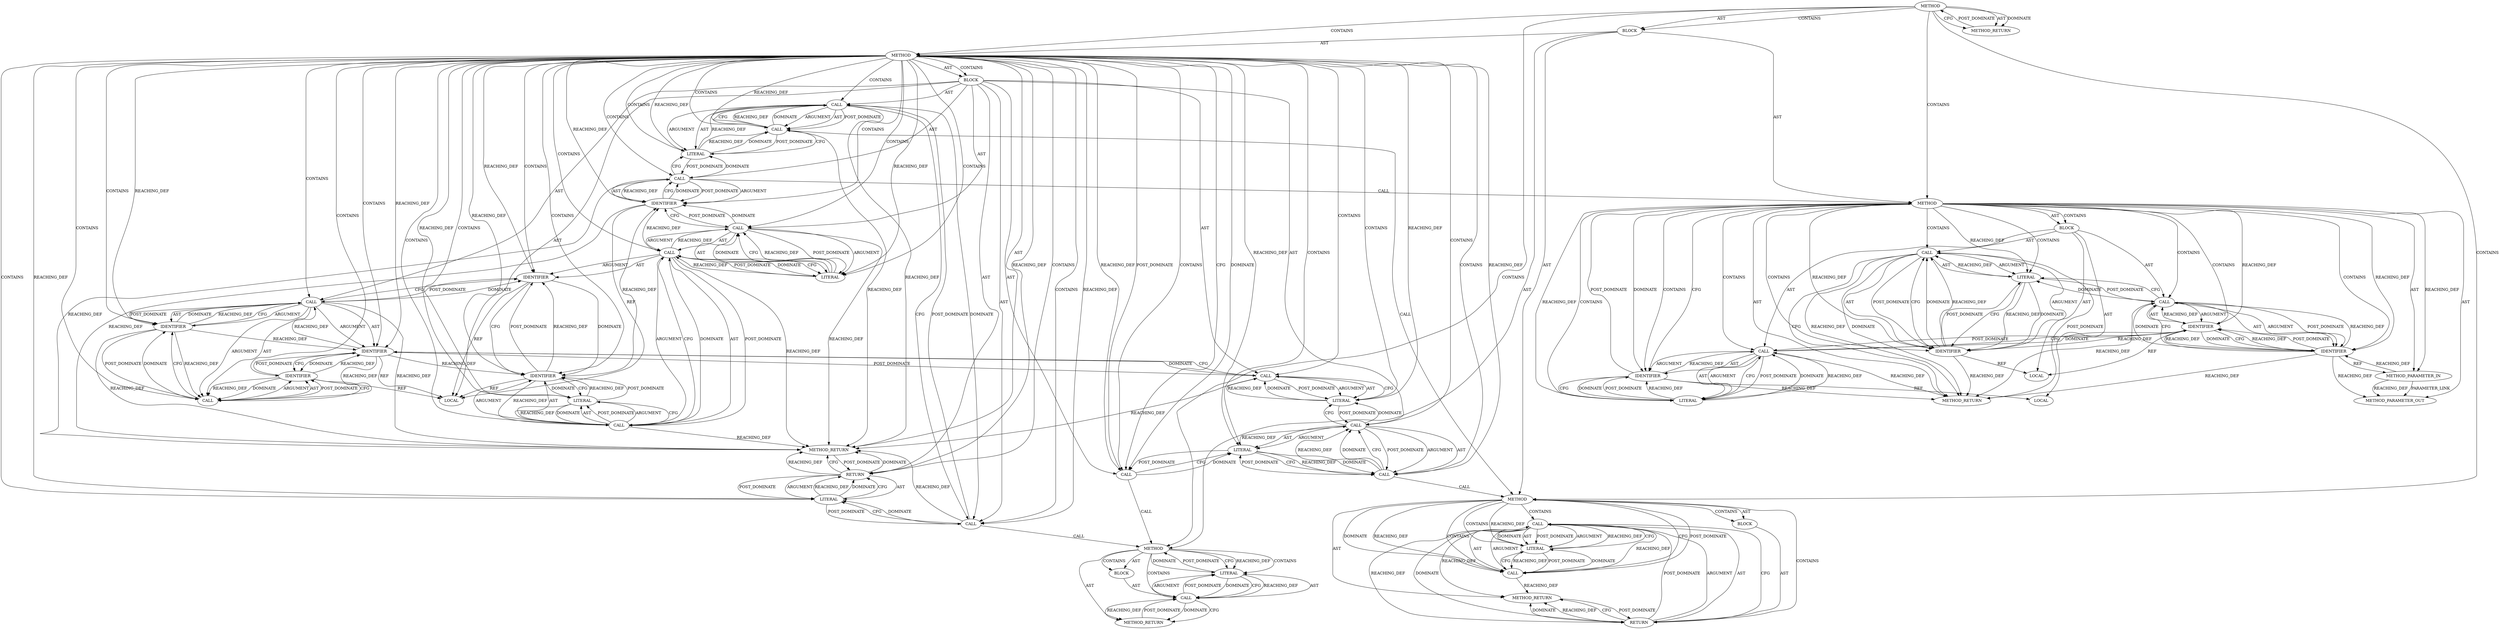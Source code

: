digraph {
  20 [label=METHOD COLUMN_NUMBER=1 LINE_NUMBER=8 COLUMN_NUMBER_END=1 IS_EXTERNAL=false SIGNATURE="void printMessage ()" NAME="printMessage" AST_PARENT_TYPE="TYPE_DECL" AST_PARENT_FULL_NAME="my-BUFFER_OVERFLOW-multi_function.c:<global>" ORDER=2 CODE="void printMessage() {
    printf(\"This is a message from a harmless function.\\n\");
}" FULL_NAME="printMessage" LINE_NUMBER_END=10 FILENAME="my-BUFFER_OVERFLOW-multi_function.c"]
  44 [label=LOCAL ORDER=1 CODE="char[100] userInput" COLUMN_NUMBER=10 LINE_NUMBER=21 TYPE_FULL_NAME="char[100]" NAME="userInput"]
  15 [label=CALL ORDER=1 ARGUMENT_INDEX=-1 CODE="rand() % 100" COLUMN_NUMBER=12 METHOD_FULL_NAME="<operator>.modulo" LINE_NUMBER=5 TYPE_FULL_NAME="<empty>" DISPATCH_TYPE="STATIC_DISPATCH" SIGNATURE="" NAME="<operator>.modulo"]
  65 [label=CALL ORDER=8 ARGUMENT_INDEX=-1 CODE="printf(\"Random number: %d\\n\", generateRandomNumber())" COLUMN_NUMBER=9 METHOD_FULL_NAME="printf" LINE_NUMBER=33 TYPE_FULL_NAME="<empty>" DISPATCH_TYPE="STATIC_DISPATCH" SIGNATURE="" NAME="printf"]
  18 [label=METHOD_RETURN ORDER=2 CODE="RET" COLUMN_NUMBER=1 LINE_NUMBER=4 TYPE_FULL_NAME="int" EVALUATION_STRATEGY="BY_VALUE"]
  23 [label=LITERAL ORDER=1 ARGUMENT_INDEX=1 CODE="\"This is a message from a harmless function.\\n\"" COLUMN_NUMBER=12 LINE_NUMBER=9 TYPE_FULL_NAME="char"]
  49 [label=CALL ORDER=4 ARGUMENT_INDEX=-1 CODE="printf(\"Enter some text: \")" COLUMN_NUMBER=9 METHOD_FULL_NAME="printf" LINE_NUMBER=26 TYPE_FULL_NAME="<empty>" DISPATCH_TYPE="STATIC_DISPATCH" SIGNATURE="" NAME="printf"]
  139 [label=METHOD_PARAMETER_OUT ORDER=1 CODE="char *input" IS_VARIADIC=false COLUMN_NUMBER=25 LINE_NUMBER=12 TYPE_FULL_NAME="char*" EVALUATION_STRATEGY="BY_VALUE" INDEX=1 NAME="input"]
  60 [label=IDENTIFIER ORDER=1 ARGUMENT_INDEX=1 CODE="userInput" COLUMN_NUMBER=27 LINE_NUMBER=29 TYPE_FULL_NAME="char[100]" NAME="userInput"]
  46 [label=CALL ORDER=3 ARGUMENT_INDEX=-1 CODE="printf(\"Random number: %d\\n\", generateRandomNumber())" COLUMN_NUMBER=5 METHOD_FULL_NAME="printf" LINE_NUMBER=24 TYPE_FULL_NAME="<empty>" DISPATCH_TYPE="STATIC_DISPATCH" SIGNATURE="" NAME="printf"]
  37 [label=CALL ORDER=5 ARGUMENT_INDEX=-1 CODE="printf(\"Buffer content: %s\\n\", buffer)" COLUMN_NUMBER=5 METHOD_FULL_NAME="printf" LINE_NUMBER=17 TYPE_FULL_NAME="<empty>" DISPATCH_TYPE="STATIC_DISPATCH" SIGNATURE="" NAME="printf"]
  67 [label=CALL ORDER=2 ARGUMENT_INDEX=2 CODE="generateRandomNumber()" COLUMN_NUMBER=39 METHOD_FULL_NAME="generateRandomNumber" LINE_NUMBER=33 TYPE_FULL_NAME="<empty>" DISPATCH_TYPE="STATIC_DISPATCH" SIGNATURE="" NAME="generateRandomNumber"]
  22 [label=CALL ORDER=1 ARGUMENT_INDEX=-1 CODE="printf(\"This is a message from a harmless function.\\n\")" COLUMN_NUMBER=5 METHOD_FULL_NAME="printf" LINE_NUMBER=9 TYPE_FULL_NAME="<empty>" DISPATCH_TYPE="STATIC_DISPATCH" SIGNATURE="" NAME="printf"]
  35 [label=IDENTIFIER ORDER=1 ARGUMENT_INDEX=1 CODE="buffer" COLUMN_NUMBER=16 LINE_NUMBER=15 TYPE_FULL_NAME="char[50]" NAME="buffer"]
  10 [label=METHOD COLUMN_NUMBER=1 LINE_NUMBER=1 COLUMN_NUMBER_END=1 IS_EXTERNAL=false SIGNATURE="" NAME="<global>" AST_PARENT_TYPE="TYPE_DECL" AST_PARENT_FULL_NAME="my-BUFFER_OVERFLOW-multi_function.c:<global>" ORDER=1 CODE="<global>" FULL_NAME="my-BUFFER_OVERFLOW-multi_function.c:<global>" LINE_NUMBER_END=37 FILENAME="my-BUFFER_OVERFLOW-multi_function.c"]
  17 [label=LITERAL ORDER=2 ARGUMENT_INDEX=2 CODE="100" COLUMN_NUMBER=21 LINE_NUMBER=5 TYPE_FULL_NAME="int"]
  56 [label=CALL ORDER=6 ARGUMENT_INDEX=-1 CODE="userInput[strcspn(userInput, \"\\n\")] = 0" COLUMN_NUMBER=9 METHOD_FULL_NAME="<operator>.assignment" LINE_NUMBER=29 TYPE_FULL_NAME="<empty>" DISPATCH_TYPE="STATIC_DISPATCH" SIGNATURE="" NAME="<operator>.assignment"]
  70 [label=LITERAL ORDER=1 ARGUMENT_INDEX=-1 CODE="0" COLUMN_NUMBER=12 LINE_NUMBER=36 TYPE_FULL_NAME="int"]
  33 [label=LITERAL ORDER=2 ARGUMENT_INDEX=2 CODE="1" COLUMN_NUMBER=11 LINE_NUMBER=14 TYPE_FULL_NAME="int"]
  38 [label=LITERAL ORDER=1 ARGUMENT_INDEX=1 CODE="\"Buffer content: %s\\n\"" COLUMN_NUMBER=12 LINE_NUMBER=17 TYPE_FULL_NAME="char"]
  47 [label=LITERAL ORDER=1 ARGUMENT_INDEX=1 CODE="\"Random number: %d\\n\"" COLUMN_NUMBER=12 LINE_NUMBER=24 TYPE_FULL_NAME="char"]
  45 [label=CALL ORDER=2 ARGUMENT_INDEX=-1 CODE="printMessage()" COLUMN_NUMBER=9 METHOD_FULL_NAME="printMessage" LINE_NUMBER=23 TYPE_FULL_NAME="<empty>" DISPATCH_TYPE="STATIC_DISPATCH" SIGNATURE="" NAME="printMessage"]
  16 [label=CALL ORDER=1 ARGUMENT_INDEX=1 CODE="rand()" COLUMN_NUMBER=12 METHOD_FULL_NAME="rand" LINE_NUMBER=5 TYPE_FULL_NAME="<empty>" DISPATCH_TYPE="STATIC_DISPATCH" SIGNATURE="" NAME="rand"]
  11 [label=BLOCK ORDER=1 ARGUMENT_INDEX=-1 CODE="<empty>" COLUMN_NUMBER=1 LINE_NUMBER=1 TYPE_FULL_NAME="ANY"]
  68 [label=CALL ORDER=9 ARGUMENT_INDEX=-1 CODE="printMessage()" COLUMN_NUMBER=5 METHOD_FULL_NAME="printMessage" LINE_NUMBER=34 TYPE_FULL_NAME="<empty>" DISPATCH_TYPE="STATIC_DISPATCH" SIGNATURE="" NAME="printMessage"]
  54 [label=IDENTIFIER ORDER=1 ARGUMENT_INDEX=1 CODE="userInput" COLUMN_NUMBER=29 LINE_NUMBER=27 TYPE_FULL_NAME="char[100]" NAME="userInput"]
  39 [label=IDENTIFIER ORDER=2 ARGUMENT_INDEX=2 CODE="buffer" COLUMN_NUMBER=36 LINE_NUMBER=17 TYPE_FULL_NAME="char[50]" NAME="buffer"]
  27 [label=METHOD_PARAMETER_IN ORDER=1 CODE="char *input" IS_VARIADIC=false COLUMN_NUMBER=25 LINE_NUMBER=12 TYPE_FULL_NAME="char*" EVALUATION_STRATEGY="BY_VALUE" INDEX=1 NAME="input"]
  40 [label=METHOD_RETURN ORDER=3 CODE="RET" COLUMN_NUMBER=1 LINE_NUMBER=12 TYPE_FULL_NAME="void" EVALUATION_STRATEGY="BY_VALUE"]
  57 [label=CALL ORDER=1 ARGUMENT_INDEX=1 CODE="userInput[strcspn(userInput, \"\\n\")]" COLUMN_NUMBER=9 METHOD_FULL_NAME="<operator>.indirectIndexAccess" LINE_NUMBER=29 TYPE_FULL_NAME="<empty>" DISPATCH_TYPE="STATIC_DISPATCH" SIGNATURE="" NAME="<operator>.indirectIndexAccess"]
  71 [label=METHOD_RETURN ORDER=2 CODE="RET" COLUMN_NUMBER=1 LINE_NUMBER=20 TYPE_FULL_NAME="int" EVALUATION_STRATEGY="BY_VALUE"]
  58 [label=IDENTIFIER ORDER=1 ARGUMENT_INDEX=1 CODE="userInput" COLUMN_NUMBER=9 LINE_NUMBER=29 TYPE_FULL_NAME="char[100]" NAME="userInput"]
  36 [label=IDENTIFIER ORDER=2 ARGUMENT_INDEX=2 CODE="input" COLUMN_NUMBER=24 LINE_NUMBER=15 TYPE_FULL_NAME="char*" NAME="input"]
  24 [label=METHOD_RETURN ORDER=2 CODE="RET" COLUMN_NUMBER=1 LINE_NUMBER=8 TYPE_FULL_NAME="void" EVALUATION_STRATEGY="BY_VALUE"]
  26 [label=METHOD COLUMN_NUMBER=1 LINE_NUMBER=12 COLUMN_NUMBER_END=1 IS_EXTERNAL=false SIGNATURE="void vulnerableFunction (char*)" NAME="vulnerableFunction" AST_PARENT_TYPE="TYPE_DECL" AST_PARENT_FULL_NAME="my-BUFFER_OVERFLOW-multi_function.c:<global>" ORDER=3 CODE="void vulnerableFunction(char *input) {
    char buffer[50];
    int a=1;
        strcpy(buffer, input);

    printf(\"Buffer content: %s\\n\", buffer);
}" FULL_NAME="vulnerableFunction" LINE_NUMBER_END=18 FILENAME="my-BUFFER_OVERFLOW-multi_function.c"]
  32 [label=IDENTIFIER ORDER=1 ARGUMENT_INDEX=1 CODE="a" COLUMN_NUMBER=9 LINE_NUMBER=14 TYPE_FULL_NAME="int" NAME="a"]
  34 [label=CALL ORDER=4 ARGUMENT_INDEX=-1 CODE="strcpy(buffer, input)" COLUMN_NUMBER=9 METHOD_FULL_NAME="strcpy" LINE_NUMBER=15 TYPE_FULL_NAME="<empty>" DISPATCH_TYPE="STATIC_DISPATCH" SIGNATURE="" NAME="strcpy"]
  13 [label=BLOCK ORDER=1 ARGUMENT_INDEX=-1 CODE="{
    return rand() % 100;
}" COLUMN_NUMBER=28 LINE_NUMBER=4 TYPE_FULL_NAME="void"]
  28 [label=BLOCK ORDER=2 ARGUMENT_INDEX=-1 CODE="{
    char buffer[50];
    int a=1;
        strcpy(buffer, input);

    printf(\"Buffer content: %s\\n\", buffer);
}" COLUMN_NUMBER=38 LINE_NUMBER=12 TYPE_FULL_NAME="void"]
  31 [label=CALL ORDER=3 ARGUMENT_INDEX=-1 CODE="a=1" COLUMN_NUMBER=9 METHOD_FULL_NAME="<operator>.assignment" LINE_NUMBER=14 TYPE_FULL_NAME="<empty>" DISPATCH_TYPE="STATIC_DISPATCH" SIGNATURE="" NAME="<operator>.assignment"]
  59 [label=CALL ORDER=2 ARGUMENT_INDEX=2 CODE="strcspn(userInput, \"\\n\")" COLUMN_NUMBER=19 METHOD_FULL_NAME="strcspn" LINE_NUMBER=29 TYPE_FULL_NAME="<empty>" DISPATCH_TYPE="STATIC_DISPATCH" SIGNATURE="" NAME="strcspn"]
  21 [label=BLOCK ORDER=1 ARGUMENT_INDEX=-1 CODE="{
    printf(\"This is a message from a harmless function.\\n\");
}" COLUMN_NUMBER=21 LINE_NUMBER=8 TYPE_FULL_NAME="void"]
  66 [label=LITERAL ORDER=1 ARGUMENT_INDEX=1 CODE="\"Random number: %d\\n\"" COLUMN_NUMBER=16 LINE_NUMBER=33 TYPE_FULL_NAME="char"]
  29 [label=LOCAL ORDER=1 CODE="char[50] buffer" COLUMN_NUMBER=10 LINE_NUMBER=13 TYPE_FULL_NAME="char[50]" NAME="buffer"]
  14 [label=RETURN ORDER=1 ARGUMENT_INDEX=-1 CODE="return rand() % 100;" COLUMN_NUMBER=5 LINE_NUMBER=5]
  50 [label=LITERAL ORDER=1 ARGUMENT_INDEX=1 CODE="\"Enter some text: \"" COLUMN_NUMBER=16 LINE_NUMBER=26 TYPE_FULL_NAME="char"]
  62 [label=LITERAL ORDER=2 ARGUMENT_INDEX=2 CODE="0" COLUMN_NUMBER=47 LINE_NUMBER=29 TYPE_FULL_NAME="int"]
  52 [label=IDENTIFIER ORDER=1 ARGUMENT_INDEX=1 CODE="userInput" COLUMN_NUMBER=11 LINE_NUMBER=27 TYPE_FULL_NAME="char[100]" NAME="userInput"]
  63 [label=CALL ORDER=7 ARGUMENT_INDEX=-1 CODE="vulnerableFunction(userInput)" COLUMN_NUMBER=9 METHOD_FULL_NAME="vulnerableFunction" LINE_NUMBER=31 TYPE_FULL_NAME="<empty>" DISPATCH_TYPE="STATIC_DISPATCH" SIGNATURE="" NAME="vulnerableFunction"]
  53 [label=CALL ORDER=2 ARGUMENT_INDEX=2 CODE="sizeof(userInput)" COLUMN_NUMBER=22 METHOD_FULL_NAME="<operator>.sizeOf" LINE_NUMBER=27 TYPE_FULL_NAME="<empty>" DISPATCH_TYPE="STATIC_DISPATCH" SIGNATURE="" NAME="<operator>.sizeOf"]
  73 [label=METHOD_RETURN ORDER=2 CODE="RET" COLUMN_NUMBER=1 LINE_NUMBER=1 TYPE_FULL_NAME="ANY" EVALUATION_STRATEGY="BY_VALUE"]
  55 [label=IDENTIFIER ORDER=3 ARGUMENT_INDEX=3 CODE="stdin" COLUMN_NUMBER=41 LINE_NUMBER=27 TYPE_FULL_NAME="ANY" NAME="stdin"]
  42 [label=METHOD COLUMN_NUMBER=1 LINE_NUMBER=20 COLUMN_NUMBER_END=1 IS_EXTERNAL=false SIGNATURE="int main ()" NAME="main" AST_PARENT_TYPE="TYPE_DECL" AST_PARENT_FULL_NAME="my-BUFFER_OVERFLOW-multi_function.c:<global>" ORDER=4 CODE="int main() {
    char userInput[100];

        printMessage();
    printf(\"Random number: %d\\n\", generateRandomNumber());

        printf(\"Enter some text: \");
    fgets(userInput, sizeof(userInput), stdin);

        userInput[strcspn(userInput, \"\\n\")] = 0;

        vulnerableFunction(userInput);

        printf(\"Random number: %d\\n\", generateRandomNumber());
    printMessage();

    return 0;
}" FULL_NAME="main" LINE_NUMBER_END=37 FILENAME="my-BUFFER_OVERFLOW-multi_function.c"]
  48 [label=CALL ORDER=2 ARGUMENT_INDEX=2 CODE="generateRandomNumber()" COLUMN_NUMBER=35 METHOD_FULL_NAME="generateRandomNumber" LINE_NUMBER=24 TYPE_FULL_NAME="<empty>" DISPATCH_TYPE="STATIC_DISPATCH" SIGNATURE="" NAME="generateRandomNumber"]
  51 [label=CALL ORDER=5 ARGUMENT_INDEX=-1 CODE="fgets(userInput, sizeof(userInput), stdin)" COLUMN_NUMBER=5 METHOD_FULL_NAME="fgets" LINE_NUMBER=27 TYPE_FULL_NAME="<empty>" DISPATCH_TYPE="STATIC_DISPATCH" SIGNATURE="" NAME="fgets"]
  64 [label=IDENTIFIER ORDER=1 ARGUMENT_INDEX=1 CODE="userInput" COLUMN_NUMBER=28 LINE_NUMBER=31 TYPE_FULL_NAME="char[100]" NAME="userInput"]
  61 [label=LITERAL ORDER=2 ARGUMENT_INDEX=2 CODE="\"\\n\"" COLUMN_NUMBER=38 LINE_NUMBER=29 TYPE_FULL_NAME="char"]
  43 [label=BLOCK ORDER=1 ARGUMENT_INDEX=-1 CODE="{
    char userInput[100];

        printMessage();
    printf(\"Random number: %d\\n\", generateRandomNumber());

        printf(\"Enter some text: \");
    fgets(userInput, sizeof(userInput), stdin);

        userInput[strcspn(userInput, \"\\n\")] = 0;

        vulnerableFunction(userInput);

        printf(\"Random number: %d\\n\", generateRandomNumber());
    printMessage();

    return 0;
}" COLUMN_NUMBER=12 LINE_NUMBER=20 TYPE_FULL_NAME="void"]
  12 [label=METHOD COLUMN_NUMBER=1 LINE_NUMBER=4 COLUMN_NUMBER_END=1 IS_EXTERNAL=false SIGNATURE="int generateRandomNumber ()" NAME="generateRandomNumber" AST_PARENT_TYPE="TYPE_DECL" AST_PARENT_FULL_NAME="my-BUFFER_OVERFLOW-multi_function.c:<global>" ORDER=1 CODE="int generateRandomNumber() {
    return rand() % 100;
}" FULL_NAME="generateRandomNumber" LINE_NUMBER_END=6 FILENAME="my-BUFFER_OVERFLOW-multi_function.c"]
  69 [label=RETURN ORDER=10 ARGUMENT_INDEX=-1 CODE="return 0;" COLUMN_NUMBER=5 LINE_NUMBER=36]
  30 [label=LOCAL ORDER=2 CODE="int a" COLUMN_NUMBER=9 LINE_NUMBER=14 TYPE_FULL_NAME="int" NAME="a"]
  43 -> 68 [label=AST ]
  42 -> 60 [label=REACHING_DEF VARIABLE=""]
  35 -> 31 [label=POST_DOMINATE ]
  15 -> 16 [label=AST ]
  42 -> 70 [label=CONTAINS ]
  60 -> 44 [label=REF ]
  51 -> 52 [label=ARGUMENT ]
  31 -> 33 [label=ARGUMENT ]
  37 -> 40 [label=CFG ]
  55 -> 71 [label=REACHING_DEF VARIABLE="stdin"]
  59 -> 57 [label=CFG ]
  12 -> 16 [label=DOMINATE ]
  56 -> 64 [label=DOMINATE ]
  26 -> 35 [label=CONTAINS ]
  42 -> 64 [label=CONTAINS ]
  42 -> 69 [label=REACHING_DEF VARIABLE=""]
  13 -> 14 [label=AST ]
  10 -> 73 [label=AST ]
  26 -> 33 [label=CONTAINS ]
  16 -> 15 [label=REACHING_DEF VARIABLE="rand()"]
  38 -> 39 [label=CFG ]
  47 -> 48 [label=CFG ]
  14 -> 15 [label=POST_DOMINATE ]
  33 -> 32 [label=POST_DOMINATE ]
  26 -> 38 [label=REACHING_DEF VARIABLE=""]
  67 -> 66 [label=POST_DOMINATE ]
  42 -> 67 [label=CONTAINS ]
  38 -> 37 [label=REACHING_DEF VARIABLE="\"Buffer content: %s\\n\""]
  57 -> 59 [label=AST ]
  36 -> 35 [label=REACHING_DEF VARIABLE="input"]
  52 -> 54 [label=CFG ]
  46 -> 48 [label=POST_DOMINATE ]
  60 -> 59 [label=REACHING_DEF VARIABLE="userInput"]
  62 -> 57 [label=REACHING_DEF VARIABLE="0"]
  32 -> 31 [label=REACHING_DEF VARIABLE="a"]
  53 -> 54 [label=ARGUMENT ]
  15 -> 14 [label=CFG ]
  11 -> 26 [label=AST ]
  46 -> 50 [label=DOMINATE ]
  24 -> 22 [label=POST_DOMINATE ]
  36 -> 27 [label=REF ]
  42 -> 47 [label=CONTAINS ]
  15 -> 16 [label=ARGUMENT ]
  34 -> 36 [label=POST_DOMINATE ]
  35 -> 36 [label=REACHING_DEF VARIABLE="buffer"]
  53 -> 54 [label=AST ]
  20 -> 23 [label=CFG ]
  31 -> 40 [label=REACHING_DEF VARIABLE="a=1"]
  39 -> 40 [label=REACHING_DEF VARIABLE="buffer"]
  51 -> 71 [label=REACHING_DEF VARIABLE="fgets(userInput, sizeof(userInput), stdin)"]
  26 -> 35 [label=REACHING_DEF VARIABLE=""]
  59 -> 61 [label=AST ]
  52 -> 60 [label=REACHING_DEF VARIABLE="userInput"]
  28 -> 29 [label=AST ]
  65 -> 71 [label=REACHING_DEF VARIABLE="printf(\"Random number: %d\\n\", generateRandomNumber())"]
  52 -> 53 [label=REACHING_DEF VARIABLE="userInput"]
  59 -> 57 [label=DOMINATE ]
  61 -> 59 [label=CFG ]
  42 -> 64 [label=REACHING_DEF VARIABLE=""]
  70 -> 69 [label=REACHING_DEF VARIABLE="0"]
  14 -> 15 [label=ARGUMENT ]
  42 -> 53 [label=CONTAINS ]
  63 -> 26 [label=CALL ]
  15 -> 18 [label=REACHING_DEF VARIABLE="rand() % 100"]
  42 -> 45 [label=CONTAINS ]
  15 -> 17 [label=AST ]
  69 -> 71 [label=DOMINATE ]
  69 -> 70 [label=AST ]
  39 -> 37 [label=CFG ]
  43 -> 65 [label=AST ]
  34 -> 35 [label=ARGUMENT ]
  64 -> 63 [label=REACHING_DEF VARIABLE="userInput"]
  53 -> 55 [label=DOMINATE ]
  69 -> 71 [label=REACHING_DEF VARIABLE="<RET>"]
  32 -> 33 [label=CFG ]
  28 -> 30 [label=AST ]
  57 -> 56 [label=REACHING_DEF VARIABLE="userInput[strcspn(userInput, \"\\n\")]"]
  26 -> 39 [label=CONTAINS ]
  42 -> 69 [label=CONTAINS ]
  59 -> 60 [label=AST ]
  34 -> 36 [label=AST ]
  65 -> 67 [label=ARGUMENT ]
  70 -> 69 [label=DOMINATE ]
  42 -> 43 [label=AST ]
  68 -> 70 [label=CFG ]
  42 -> 71 [label=AST ]
  26 -> 36 [label=CONTAINS ]
  58 -> 60 [label=CFG ]
  14 -> 18 [label=DOMINATE ]
  42 -> 50 [label=CONTAINS ]
  42 -> 45 [label=CFG ]
  32 -> 30 [label=REF ]
  12 -> 14 [label=CONTAINS ]
  42 -> 52 [label=REACHING_DEF VARIABLE=""]
  10 -> 11 [label=AST ]
  20 -> 23 [label=REACHING_DEF VARIABLE=""]
  67 -> 12 [label=CALL ]
  53 -> 54 [label=POST_DOMINATE ]
  45 -> 42 [label=POST_DOMINATE ]
  49 -> 71 [label=REACHING_DEF VARIABLE="printf(\"Enter some text: \")"]
  46 -> 47 [label=AST ]
  32 -> 40 [label=REACHING_DEF VARIABLE="a"]
  65 -> 68 [label=CFG ]
  50 -> 49 [label=CFG ]
  17 -> 15 [label=REACHING_DEF VARIABLE="100"]
  69 -> 71 [label=CFG ]
  42 -> 68 [label=CONTAINS ]
  53 -> 55 [label=CFG ]
  33 -> 31 [label=CFG ]
  37 -> 40 [label=REACHING_DEF VARIABLE="printf(\"Buffer content: %s\\n\", buffer)"]
  42 -> 66 [label=REACHING_DEF VARIABLE=""]
  10 -> 11 [label=CONTAINS ]
  63 -> 66 [label=DOMINATE ]
  42 -> 56 [label=CONTAINS ]
  42 -> 47 [label=REACHING_DEF VARIABLE=""]
  23 -> 22 [label=DOMINATE ]
  42 -> 59 [label=CONTAINS ]
  45 -> 47 [label=CFG ]
  28 -> 34 [label=AST ]
  23 -> 22 [label=CFG ]
  36 -> 34 [label=REACHING_DEF VARIABLE="input"]
  12 -> 16 [label=REACHING_DEF VARIABLE=""]
  69 -> 70 [label=POST_DOMINATE ]
  42 -> 70 [label=REACHING_DEF VARIABLE=""]
  10 -> 73 [label=DOMINATE ]
  36 -> 40 [label=REACHING_DEF VARIABLE="input"]
  48 -> 46 [label=REACHING_DEF VARIABLE="generateRandomNumber()"]
  12 -> 18 [label=AST ]
  12 -> 13 [label=AST ]
  55 -> 51 [label=DOMINATE ]
  46 -> 47 [label=ARGUMENT ]
  26 -> 32 [label=CONTAINS ]
  56 -> 62 [label=POST_DOMINATE ]
  49 -> 52 [label=DOMINATE ]
  20 -> 21 [label=CONTAINS ]
  62 -> 57 [label=POST_DOMINATE ]
  12 -> 13 [label=CONTAINS ]
  54 -> 44 [label=REF ]
  36 -> 34 [label=DOMINATE ]
  58 -> 44 [label=REF ]
  57 -> 59 [label=POST_DOMINATE ]
  56 -> 57 [label=AST ]
  60 -> 61 [label=DOMINATE ]
  60 -> 61 [label=CFG ]
  27 -> 139 [label=PARAMETER_LINK ]
  16 -> 18 [label=REACHING_DEF VARIABLE="rand()"]
  12 -> 15 [label=CONTAINS ]
  23 -> 20 [label=POST_DOMINATE ]
  35 -> 36 [label=DOMINATE ]
  63 -> 66 [label=CFG ]
  66 -> 67 [label=CFG ]
  49 -> 50 [label=POST_DOMINATE ]
  37 -> 39 [label=ARGUMENT ]
  12 -> 17 [label=REACHING_DEF VARIABLE=""]
  42 -> 43 [label=CONTAINS ]
  46 -> 48 [label=ARGUMENT ]
  64 -> 71 [label=REACHING_DEF VARIABLE="userInput"]
  68 -> 20 [label=CALL ]
  61 -> 59 [label=DOMINATE ]
  11 -> 20 [label=AST ]
  16 -> 17 [label=DOMINATE ]
  34 -> 36 [label=ARGUMENT ]
  34 -> 35 [label=AST ]
  26 -> 139 [label=AST ]
  50 -> 49 [label=REACHING_DEF VARIABLE="\"Enter some text: \""]
  49 -> 50 [label=ARGUMENT ]
  47 -> 48 [label=REACHING_DEF VARIABLE="\"Random number: %d\\n\""]
  26 -> 27 [label=AST ]
  40 -> 37 [label=POST_DOMINATE ]
  54 -> 52 [label=REACHING_DEF VARIABLE="userInput"]
  11 -> 42 [label=AST ]
  56 -> 57 [label=ARGUMENT ]
  56 -> 62 [label=ARGUMENT ]
  45 -> 20 [label=CALL ]
  66 -> 65 [label=REACHING_DEF VARIABLE="\"Random number: %d\\n\""]
  22 -> 23 [label=AST ]
  51 -> 55 [label=ARGUMENT ]
  35 -> 36 [label=CFG ]
  17 -> 15 [label=CFG ]
  10 -> 12 [label=CONTAINS ]
  26 -> 28 [label=CONTAINS ]
  12 -> 17 [label=CONTAINS ]
  22 -> 24 [label=DOMINATE ]
  42 -> 48 [label=CONTAINS ]
  68 -> 70 [label=DOMINATE ]
  42 -> 52 [label=CONTAINS ]
  18 -> 14 [label=POST_DOMINATE ]
  67 -> 71 [label=REACHING_DEF VARIABLE="generateRandomNumber()"]
  14 -> 15 [label=AST ]
  36 -> 35 [label=POST_DOMINATE ]
  31 -> 33 [label=AST ]
  17 -> 16 [label=REACHING_DEF VARIABLE="100"]
  16 -> 17 [label=CFG ]
  42 -> 55 [label=REACHING_DEF VARIABLE=""]
  52 -> 44 [label=REF ]
  51 -> 53 [label=ARGUMENT ]
  56 -> 62 [label=AST ]
  57 -> 71 [label=REACHING_DEF VARIABLE="userInput[strcspn(userInput, \"\\n\")]"]
  20 -> 22 [label=CONTAINS ]
  67 -> 65 [label=CFG ]
  64 -> 63 [label=CFG ]
  70 -> 69 [label=CFG ]
  36 -> 139 [label=REACHING_DEF VARIABLE="input"]
  15 -> 17 [label=POST_DOMINATE ]
  26 -> 38 [label=CONTAINS ]
  42 -> 58 [label=CONTAINS ]
  54 -> 53 [label=CFG ]
  42 -> 60 [label=CONTAINS ]
  20 -> 21 [label=AST ]
  42 -> 45 [label=REACHING_DEF VARIABLE=""]
  37 -> 39 [label=AST ]
  31 -> 33 [label=POST_DOMINATE ]
  52 -> 51 [label=REACHING_DEF VARIABLE="userInput"]
  65 -> 67 [label=AST ]
  42 -> 67 [label=REACHING_DEF VARIABLE=""]
  54 -> 53 [label=REACHING_DEF VARIABLE="userInput"]
  12 -> 16 [label=CFG ]
  64 -> 44 [label=REF ]
  34 -> 40 [label=REACHING_DEF VARIABLE="strcpy(buffer, input)"]
  26 -> 27 [label=REACHING_DEF VARIABLE=""]
  39 -> 29 [label=REF ]
  42 -> 48 [label=REACHING_DEF VARIABLE=""]
  35 -> 34 [label=REACHING_DEF VARIABLE="buffer"]
  10 -> 42 [label=CONTAINS ]
  61 -> 60 [label=REACHING_DEF VARIABLE="\"\\n\""]
  64 -> 63 [label=DOMINATE ]
  42 -> 66 [label=CONTAINS ]
  66 -> 67 [label=REACHING_DEF VARIABLE="\"Random number: %d\\n\""]
  47 -> 48 [label=DOMINATE ]
  42 -> 61 [label=CONTAINS ]
  55 -> 51 [label=REACHING_DEF VARIABLE="stdin"]
  35 -> 29 [label=REF ]
  42 -> 57 [label=CONTAINS ]
  65 -> 67 [label=POST_DOMINATE ]
  46 -> 48 [label=AST ]
  26 -> 39 [label=REACHING_DEF VARIABLE=""]
  64 -> 56 [label=POST_DOMINATE ]
  43 -> 69 [label=AST ]
  39 -> 38 [label=POST_DOMINATE ]
  16 -> 12 [label=POST_DOMINATE ]
  43 -> 46 [label=AST ]
  27 -> 36 [label=REACHING_DEF VARIABLE="input"]
  34 -> 38 [label=CFG ]
  42 -> 55 [label=CONTAINS ]
  17 -> 16 [label=POST_DOMINATE ]
  37 -> 39 [label=POST_DOMINATE ]
  42 -> 61 [label=REACHING_DEF VARIABLE=""]
  15 -> 14 [label=REACHING_DEF VARIABLE="rand() % 100"]
  52 -> 49 [label=POST_DOMINATE ]
  54 -> 53 [label=DOMINATE ]
  43 -> 56 [label=AST ]
  67 -> 65 [label=REACHING_DEF VARIABLE="generateRandomNumber()"]
  26 -> 34 [label=CONTAINS ]
  22 -> 23 [label=ARGUMENT ]
  47 -> 45 [label=POST_DOMINATE ]
  27 -> 139 [label=REACHING_DEF VARIABLE="input"]
  57 -> 64 [label=REACHING_DEF VARIABLE="userInput[strcspn(userInput, \"\\n\")]"]
  54 -> 52 [label=POST_DOMINATE ]
  56 -> 71 [label=REACHING_DEF VARIABLE="userInput[strcspn(userInput, \"\\n\")] = 0"]
  47 -> 46 [label=REACHING_DEF VARIABLE="\"Random number: %d\\n\""]
  10 -> 73 [label=CFG ]
  33 -> 31 [label=DOMINATE ]
  62 -> 56 [label=DOMINATE ]
  42 -> 63 [label=CONTAINS ]
  38 -> 39 [label=REACHING_DEF VARIABLE="\"Buffer content: %s\\n\""]
  43 -> 45 [label=AST ]
  10 -> 26 [label=CONTAINS ]
  33 -> 32 [label=REACHING_DEF VARIABLE="1"]
  17 -> 15 [label=DOMINATE ]
  52 -> 54 [label=DOMINATE ]
  42 -> 68 [label=REACHING_DEF VARIABLE=""]
  55 -> 52 [label=REACHING_DEF VARIABLE="stdin"]
  70 -> 68 [label=POST_DOMINATE ]
  11 -> 12 [label=AST ]
  26 -> 28 [label=AST ]
  46 -> 50 [label=CFG ]
  51 -> 58 [label=DOMINATE ]
  56 -> 64 [label=CFG ]
  50 -> 46 [label=POST_DOMINATE ]
  57 -> 58 [label=ARGUMENT ]
  68 -> 71 [label=REACHING_DEF VARIABLE="printMessage()"]
  55 -> 53 [label=REACHING_DEF VARIABLE="stdin"]
  71 -> 69 [label=POST_DOMINATE ]
  49 -> 52 [label=CFG ]
  63 -> 64 [label=POST_DOMINATE ]
  31 -> 35 [label=CFG ]
  63 -> 64 [label=ARGUMENT ]
  51 -> 55 [label=POST_DOMINATE ]
  60 -> 58 [label=POST_DOMINATE ]
  26 -> 33 [label=REACHING_DEF VARIABLE=""]
  43 -> 44 [label=AST ]
  61 -> 59 [label=REACHING_DEF VARIABLE="\"\\n\""]
  55 -> 53 [label=POST_DOMINATE ]
  59 -> 60 [label=ARGUMENT ]
  20 -> 24 [label=AST ]
  38 -> 39 [label=DOMINATE ]
  26 -> 31 [label=CONTAINS ]
  42 -> 51 [label=CONTAINS ]
  10 -> 20 [label=CONTAINS ]
  31 -> 32 [label=ARGUMENT ]
  26 -> 32 [label=CFG ]
  42 -> 50 [label=REACHING_DEF VARIABLE=""]
  22 -> 23 [label=POST_DOMINATE ]
  12 -> 16 [label=CONTAINS ]
  26 -> 32 [label=DOMINATE ]
  32 -> 26 [label=POST_DOMINATE ]
  23 -> 22 [label=REACHING_DEF VARIABLE="\"This is a message from a harmless function.\\n\""]
  34 -> 38 [label=DOMINATE ]
  43 -> 51 [label=AST ]
  20 -> 23 [label=CONTAINS ]
  42 -> 62 [label=REACHING_DEF VARIABLE=""]
  28 -> 37 [label=AST ]
  51 -> 52 [label=AST ]
  31 -> 35 [label=DOMINATE ]
  66 -> 67 [label=DOMINATE ]
  58 -> 60 [label=DOMINATE ]
  62 -> 56 [label=CFG ]
  50 -> 49 [label=DOMINATE ]
  49 -> 50 [label=AST ]
  55 -> 51 [label=CFG ]
  42 -> 45 [label=DOMINATE ]
  73 -> 10 [label=POST_DOMINATE ]
  14 -> 18 [label=REACHING_DEF VARIABLE="<RET>"]
  39 -> 37 [label=DOMINATE ]
  59 -> 61 [label=POST_DOMINATE ]
  69 -> 70 [label=ARGUMENT ]
  31 -> 32 [label=AST ]
  39 -> 37 [label=REACHING_DEF VARIABLE="buffer"]
  45 -> 47 [label=DOMINATE ]
  37 -> 38 [label=ARGUMENT ]
  35 -> 39 [label=REACHING_DEF VARIABLE="buffer"]
  65 -> 68 [label=DOMINATE ]
  26 -> 36 [label=REACHING_DEF VARIABLE=""]
  21 -> 22 [label=AST ]
  37 -> 38 [label=AST ]
  65 -> 66 [label=ARGUMENT ]
  48 -> 46 [label=DOMINATE ]
  60 -> 64 [label=REACHING_DEF VARIABLE="userInput"]
  42 -> 46 [label=CONTAINS ]
  32 -> 33 [label=DOMINATE ]
  37 -> 40 [label=DOMINATE ]
  51 -> 58 [label=CFG ]
  42 -> 58 [label=REACHING_DEF VARIABLE=""]
  48 -> 47 [label=POST_DOMINATE ]
  48 -> 12 [label=CALL ]
  28 -> 31 [label=AST ]
  66 -> 63 [label=POST_DOMINATE ]
  51 -> 53 [label=AST ]
  26 -> 37 [label=CONTAINS ]
  33 -> 31 [label=REACHING_DEF VARIABLE="1"]
  38 -> 34 [label=POST_DOMINATE ]
  15 -> 17 [label=ARGUMENT ]
  42 -> 54 [label=CONTAINS ]
  61 -> 60 [label=POST_DOMINATE ]
  58 -> 51 [label=POST_DOMINATE ]
  60 -> 58 [label=REACHING_DEF VARIABLE="userInput"]
  43 -> 63 [label=AST ]
  20 -> 23 [label=DOMINATE ]
  14 -> 18 [label=CFG ]
  43 -> 49 [label=AST ]
  42 -> 62 [label=CONTAINS ]
  36 -> 34 [label=CFG ]
  26 -> 40 [label=AST ]
  68 -> 65 [label=POST_DOMINATE ]
  57 -> 62 [label=DOMINATE ]
  59 -> 61 [label=ARGUMENT ]
  22 -> 24 [label=CFG ]
  42 -> 65 [label=CONTAINS ]
  42 -> 49 [label=CONTAINS ]
  63 -> 64 [label=AST ]
  63 -> 71 [label=REACHING_DEF VARIABLE="vulnerableFunction(userInput)"]
  48 -> 46 [label=CFG ]
  15 -> 14 [label=DOMINATE ]
  67 -> 65 [label=DOMINATE ]
  65 -> 66 [label=AST ]
  59 -> 71 [label=REACHING_DEF VARIABLE="strcspn(userInput, \"\\n\")"]
  51 -> 55 [label=AST ]
  57 -> 58 [label=AST ]
  62 -> 56 [label=REACHING_DEF VARIABLE="0"]
  57 -> 62 [label=CFG ]
  57 -> 59 [label=ARGUMENT ]
  22 -> 24 [label=REACHING_DEF VARIABLE="printf(\"This is a message from a harmless function.\\n\")"]
}
